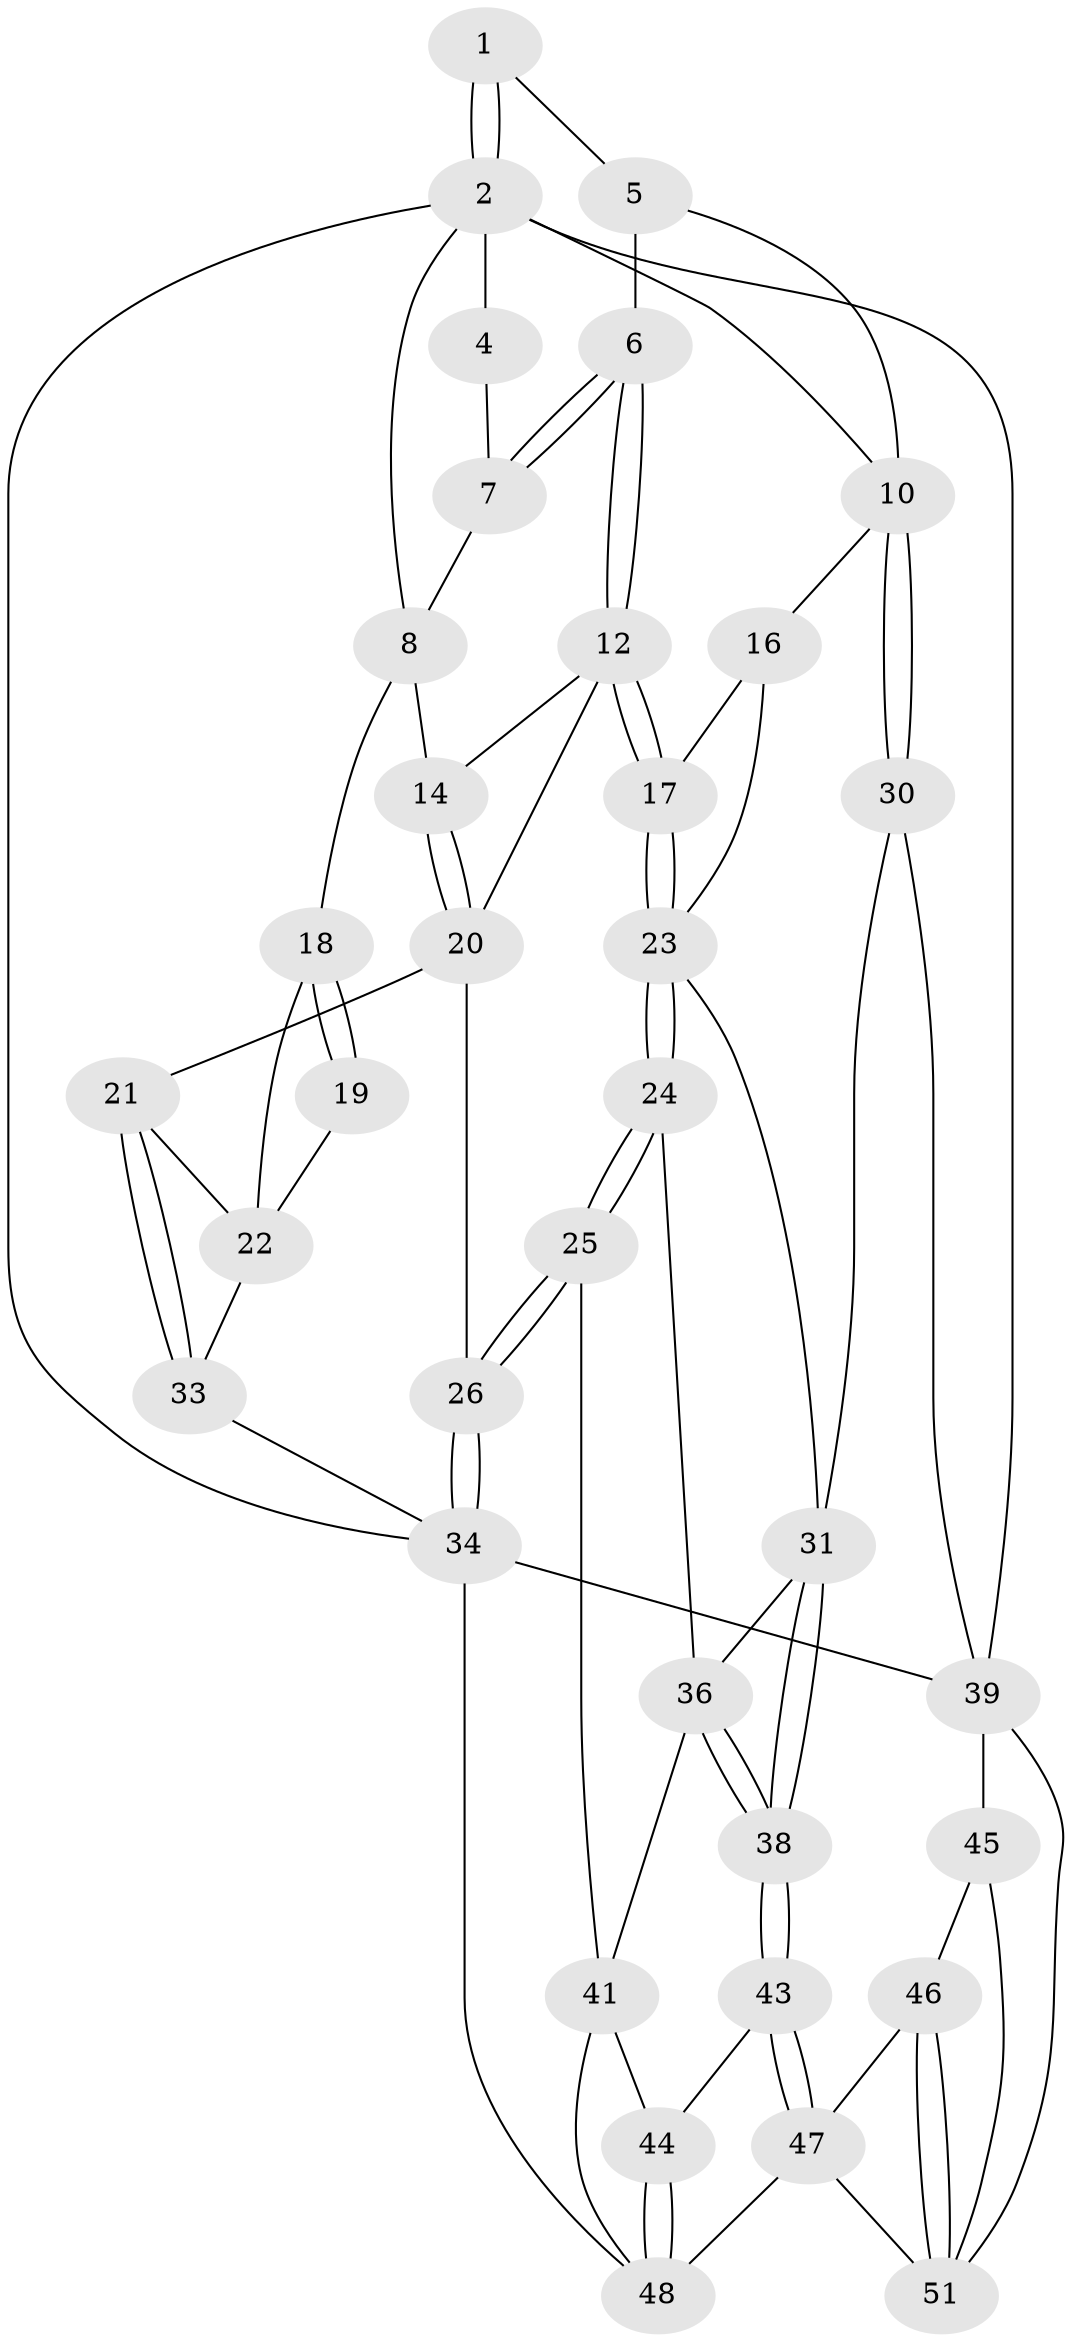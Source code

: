 // Generated by graph-tools (version 1.1) at 2025/52/02/27/25 19:52:37]
// undirected, 36 vertices, 81 edges
graph export_dot {
graph [start="1"]
  node [color=gray90,style=filled];
  1 [pos="+0.5937374267127716+0"];
  2 [pos="+1+0",super="+3"];
  4 [pos="+0.0756745816212544+0"];
  5 [pos="+0.5661937274295036+0.15018091086424298"];
  6 [pos="+0.4479762662126717+0.2564068726294549"];
  7 [pos="+0.23172357732583712+0.1618094494372891"];
  8 [pos="+0.09721255052308592+0.3071879395307097",super="+9"];
  10 [pos="+1+0.37720008096123286",super="+11"];
  12 [pos="+0.4397175082100181+0.31406011314955706",super="+13"];
  14 [pos="+0.19816299765428458+0.43372002689063527",super="+15"];
  16 [pos="+0.7319949041929095+0.4589276911653835"];
  17 [pos="+0.5267531678635192+0.4623923116290218"];
  18 [pos="+0+0.5005612933924108"];
  19 [pos="+0.09625928543126801+0.4176258916149286"];
  20 [pos="+0.19309572760028199+0.5467128305477337",super="+27"];
  21 [pos="+0.18873579333323087+0.5481852090602545"];
  22 [pos="+0.03322704158381384+0.5021504383120522",super="+28"];
  23 [pos="+0.5000668409056078+0.6064079946102582",super="+29"];
  24 [pos="+0.4919513497699726+0.6177387263020169"];
  25 [pos="+0.3672990692423251+0.7280788083305361"];
  26 [pos="+0.3553498015996547+0.7333411900169604"];
  30 [pos="+1+0.416245992896772"];
  31 [pos="+0.9261391962869722+0.6123129617178298",super="+32"];
  33 [pos="+0+0.7528829817549245"];
  34 [pos="+0.15528646126631918+1",super="+35"];
  36 [pos="+0.6916541744708317+0.6178675428407022",super="+37"];
  38 [pos="+0.8248950213921767+0.7443977504560502"];
  39 [pos="+1+1",super="+40"];
  41 [pos="+0.6648852048824829+0.7643684243561719",super="+42"];
  43 [pos="+0.8136799604165869+0.7806177545490305"];
  44 [pos="+0.6756883077942799+0.7708865726451478"];
  45 [pos="+1+0.8258055680380264"];
  46 [pos="+0.8817275565026561+0.8395757409073508"];
  47 [pos="+0.8287817666158148+0.8242197908463335",super="+49"];
  48 [pos="+0.6379641047812232+1",super="+50"];
  51 [pos="+0.9472827384677402+0.9592059199559504",super="+52"];
  1 -- 2;
  1 -- 2;
  1 -- 5;
  2 -- 10;
  2 -- 39;
  2 -- 34;
  2 -- 4;
  2 -- 8;
  4 -- 7;
  5 -- 6;
  5 -- 10;
  6 -- 7;
  6 -- 7;
  6 -- 12;
  6 -- 12;
  7 -- 8;
  8 -- 14;
  8 -- 18;
  10 -- 30;
  10 -- 30;
  10 -- 16;
  12 -- 17;
  12 -- 17;
  12 -- 14;
  12 -- 20;
  14 -- 20;
  14 -- 20;
  16 -- 17;
  16 -- 23;
  17 -- 23;
  17 -- 23;
  18 -- 19;
  18 -- 19;
  18 -- 22;
  19 -- 22;
  20 -- 21;
  20 -- 26;
  21 -- 22;
  21 -- 33;
  21 -- 33;
  22 -- 33;
  23 -- 24;
  23 -- 24;
  23 -- 31;
  24 -- 25;
  24 -- 25;
  24 -- 36;
  25 -- 26;
  25 -- 26;
  25 -- 41;
  26 -- 34;
  26 -- 34;
  30 -- 31;
  30 -- 39;
  31 -- 38;
  31 -- 38;
  31 -- 36;
  33 -- 34;
  34 -- 39;
  34 -- 48;
  36 -- 38;
  36 -- 38;
  36 -- 41;
  38 -- 43;
  38 -- 43;
  39 -- 51;
  39 -- 45;
  41 -- 44;
  41 -- 48;
  43 -- 44;
  43 -- 47;
  43 -- 47;
  44 -- 48;
  44 -- 48;
  45 -- 46;
  45 -- 51;
  46 -- 47;
  46 -- 51;
  46 -- 51;
  47 -- 48;
  47 -- 51;
}
